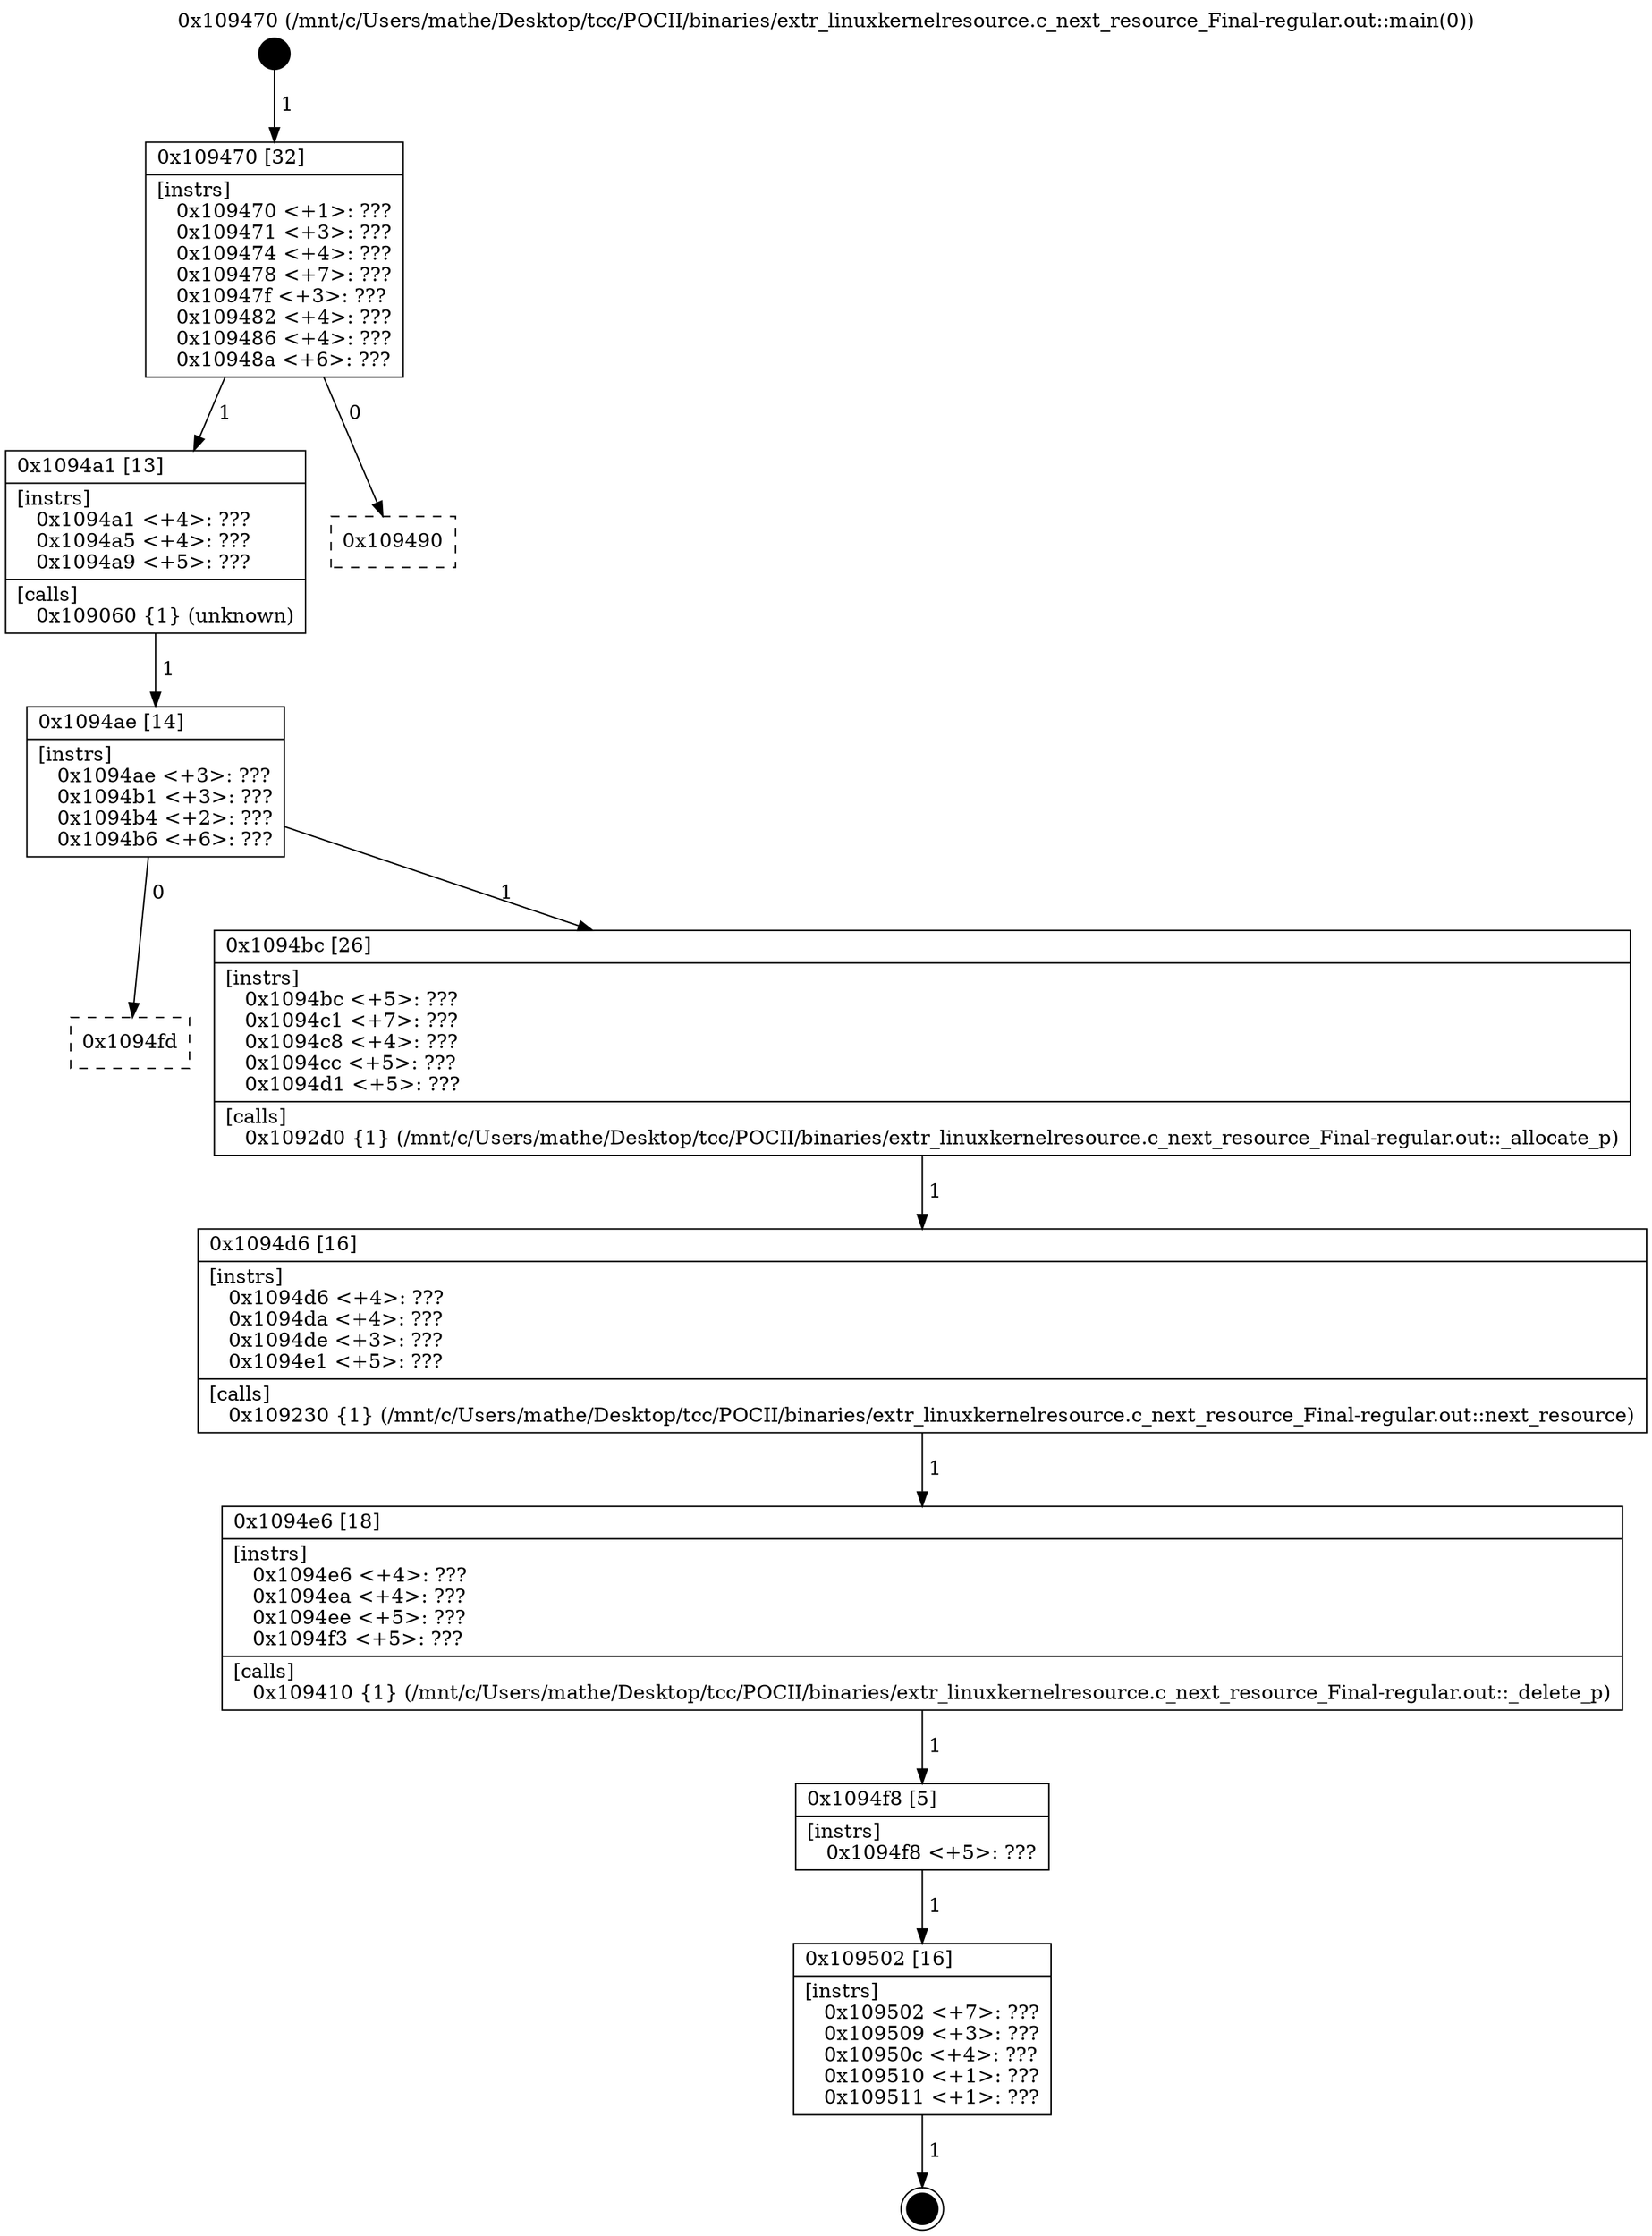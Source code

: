 digraph "0x109470" {
  label = "0x109470 (/mnt/c/Users/mathe/Desktop/tcc/POCII/binaries/extr_linuxkernelresource.c_next_resource_Final-regular.out::main(0))"
  labelloc = "t"
  node[shape=record]

  Entry [label="",width=0.3,height=0.3,shape=circle,fillcolor=black,style=filled]
  "0x109470" [label="{
     0x109470 [32]\l
     | [instrs]\l
     &nbsp;&nbsp;0x109470 \<+1\>: ???\l
     &nbsp;&nbsp;0x109471 \<+3\>: ???\l
     &nbsp;&nbsp;0x109474 \<+4\>: ???\l
     &nbsp;&nbsp;0x109478 \<+7\>: ???\l
     &nbsp;&nbsp;0x10947f \<+3\>: ???\l
     &nbsp;&nbsp;0x109482 \<+4\>: ???\l
     &nbsp;&nbsp;0x109486 \<+4\>: ???\l
     &nbsp;&nbsp;0x10948a \<+6\>: ???\l
  }"]
  "0x1094a1" [label="{
     0x1094a1 [13]\l
     | [instrs]\l
     &nbsp;&nbsp;0x1094a1 \<+4\>: ???\l
     &nbsp;&nbsp;0x1094a5 \<+4\>: ???\l
     &nbsp;&nbsp;0x1094a9 \<+5\>: ???\l
     | [calls]\l
     &nbsp;&nbsp;0x109060 \{1\} (unknown)\l
  }"]
  "0x109490" [label="{
     0x109490\l
  }", style=dashed]
  "0x1094ae" [label="{
     0x1094ae [14]\l
     | [instrs]\l
     &nbsp;&nbsp;0x1094ae \<+3\>: ???\l
     &nbsp;&nbsp;0x1094b1 \<+3\>: ???\l
     &nbsp;&nbsp;0x1094b4 \<+2\>: ???\l
     &nbsp;&nbsp;0x1094b6 \<+6\>: ???\l
  }"]
  "0x1094fd" [label="{
     0x1094fd\l
  }", style=dashed]
  "0x1094bc" [label="{
     0x1094bc [26]\l
     | [instrs]\l
     &nbsp;&nbsp;0x1094bc \<+5\>: ???\l
     &nbsp;&nbsp;0x1094c1 \<+7\>: ???\l
     &nbsp;&nbsp;0x1094c8 \<+4\>: ???\l
     &nbsp;&nbsp;0x1094cc \<+5\>: ???\l
     &nbsp;&nbsp;0x1094d1 \<+5\>: ???\l
     | [calls]\l
     &nbsp;&nbsp;0x1092d0 \{1\} (/mnt/c/Users/mathe/Desktop/tcc/POCII/binaries/extr_linuxkernelresource.c_next_resource_Final-regular.out::_allocate_p)\l
  }"]
  Exit [label="",width=0.3,height=0.3,shape=circle,fillcolor=black,style=filled,peripheries=2]
  "0x1094d6" [label="{
     0x1094d6 [16]\l
     | [instrs]\l
     &nbsp;&nbsp;0x1094d6 \<+4\>: ???\l
     &nbsp;&nbsp;0x1094da \<+4\>: ???\l
     &nbsp;&nbsp;0x1094de \<+3\>: ???\l
     &nbsp;&nbsp;0x1094e1 \<+5\>: ???\l
     | [calls]\l
     &nbsp;&nbsp;0x109230 \{1\} (/mnt/c/Users/mathe/Desktop/tcc/POCII/binaries/extr_linuxkernelresource.c_next_resource_Final-regular.out::next_resource)\l
  }"]
  "0x1094e6" [label="{
     0x1094e6 [18]\l
     | [instrs]\l
     &nbsp;&nbsp;0x1094e6 \<+4\>: ???\l
     &nbsp;&nbsp;0x1094ea \<+4\>: ???\l
     &nbsp;&nbsp;0x1094ee \<+5\>: ???\l
     &nbsp;&nbsp;0x1094f3 \<+5\>: ???\l
     | [calls]\l
     &nbsp;&nbsp;0x109410 \{1\} (/mnt/c/Users/mathe/Desktop/tcc/POCII/binaries/extr_linuxkernelresource.c_next_resource_Final-regular.out::_delete_p)\l
  }"]
  "0x1094f8" [label="{
     0x1094f8 [5]\l
     | [instrs]\l
     &nbsp;&nbsp;0x1094f8 \<+5\>: ???\l
  }"]
  "0x109502" [label="{
     0x109502 [16]\l
     | [instrs]\l
     &nbsp;&nbsp;0x109502 \<+7\>: ???\l
     &nbsp;&nbsp;0x109509 \<+3\>: ???\l
     &nbsp;&nbsp;0x10950c \<+4\>: ???\l
     &nbsp;&nbsp;0x109510 \<+1\>: ???\l
     &nbsp;&nbsp;0x109511 \<+1\>: ???\l
  }"]
  Entry -> "0x109470" [label=" 1"]
  "0x109470" -> "0x1094a1" [label=" 1"]
  "0x109470" -> "0x109490" [label=" 0"]
  "0x1094a1" -> "0x1094ae" [label=" 1"]
  "0x1094ae" -> "0x1094fd" [label=" 0"]
  "0x1094ae" -> "0x1094bc" [label=" 1"]
  "0x109502" -> Exit [label=" 1"]
  "0x1094bc" -> "0x1094d6" [label=" 1"]
  "0x1094d6" -> "0x1094e6" [label=" 1"]
  "0x1094e6" -> "0x1094f8" [label=" 1"]
  "0x1094f8" -> "0x109502" [label=" 1"]
}
